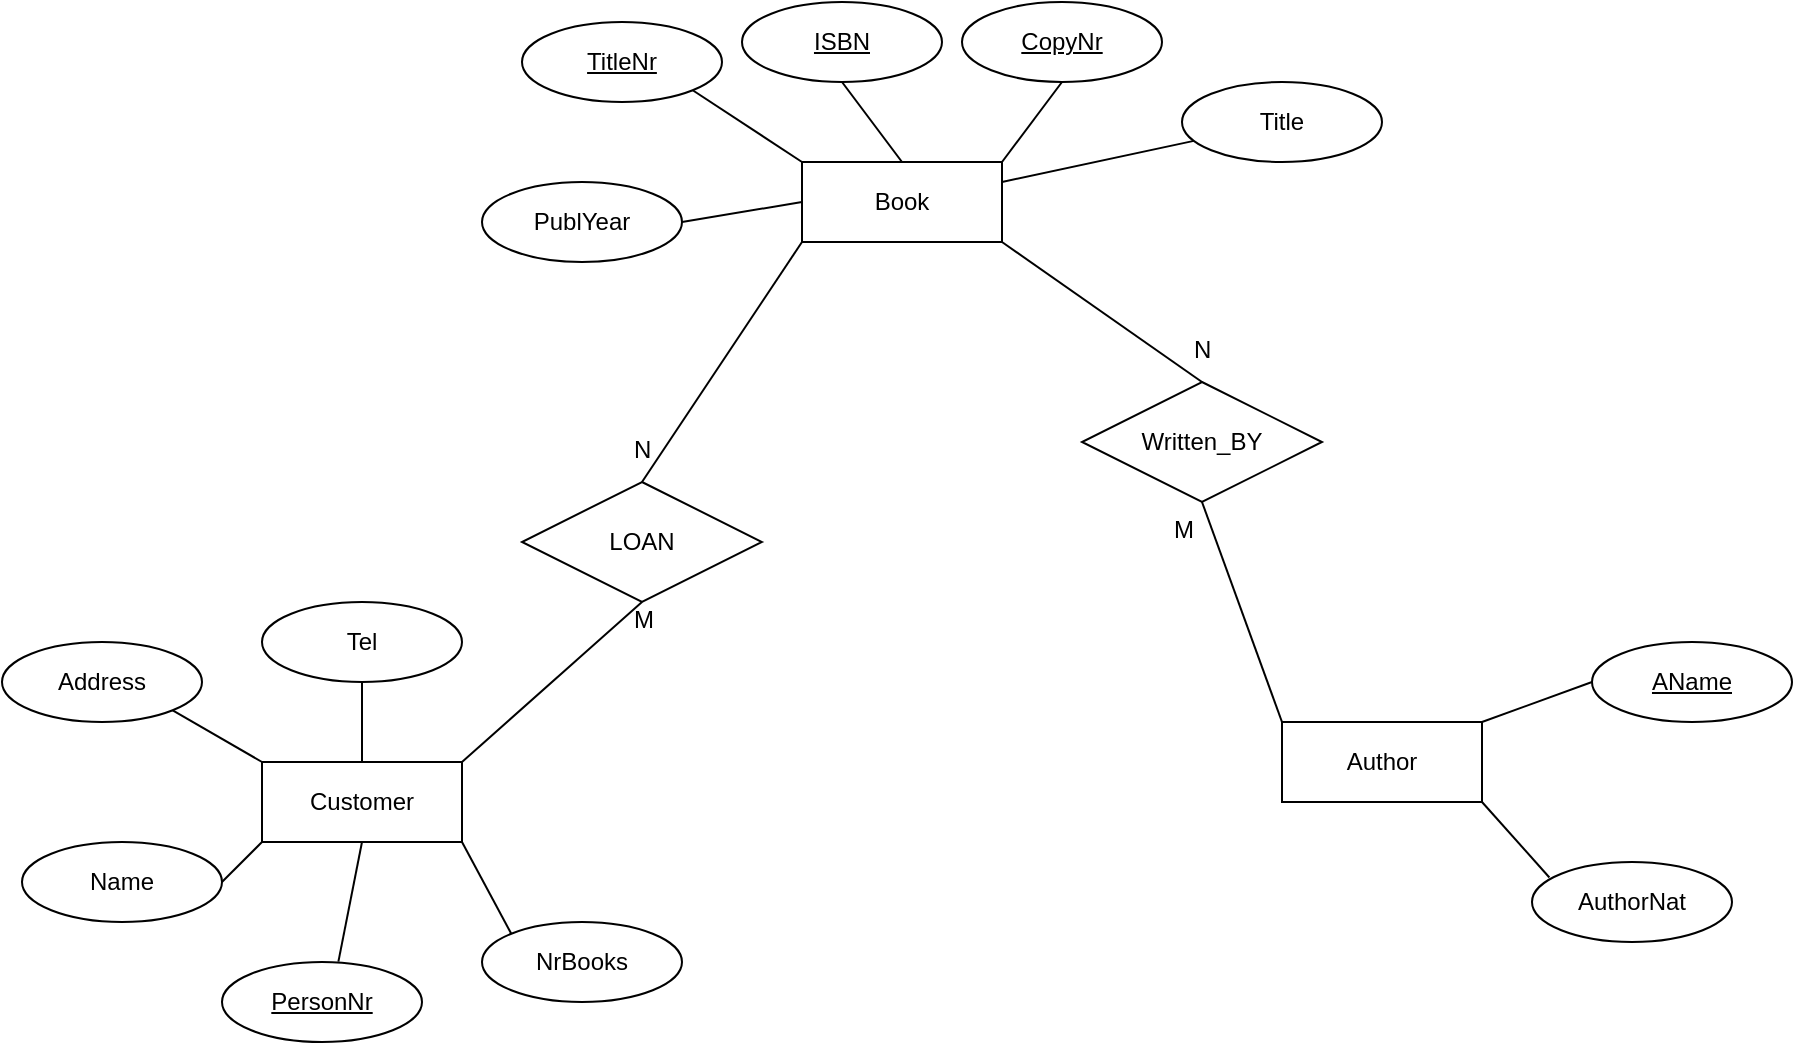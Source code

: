 <mxfile version="14.0.1" type="github">
  <diagram id="DU4CjxMif5-YunDEux9x" name="Page-1">
    <mxGraphModel dx="2150" dy="590" grid="1" gridSize="10" guides="1" tooltips="1" connect="1" arrows="1" fold="1" page="1" pageScale="1" pageWidth="850" pageHeight="1100" math="0" shadow="0">
      <root>
        <mxCell id="0" />
        <mxCell id="1" parent="0" />
        <mxCell id="i9QOnDys1VtDLzXmyhaR-1" value="Book" style="whiteSpace=wrap;html=1;align=center;" vertex="1" parent="1">
          <mxGeometry x="200" y="160" width="100" height="40" as="geometry" />
        </mxCell>
        <mxCell id="i9QOnDys1VtDLzXmyhaR-2" value="TitleNr" style="ellipse;whiteSpace=wrap;html=1;align=center;fontStyle=4;" vertex="1" parent="1">
          <mxGeometry x="60" y="90" width="100" height="40" as="geometry" />
        </mxCell>
        <mxCell id="i9QOnDys1VtDLzXmyhaR-3" value="ISBN" style="ellipse;whiteSpace=wrap;html=1;align=center;fontStyle=4;" vertex="1" parent="1">
          <mxGeometry x="170" y="80" width="100" height="40" as="geometry" />
        </mxCell>
        <mxCell id="i9QOnDys1VtDLzXmyhaR-4" value="CopyNr" style="ellipse;whiteSpace=wrap;html=1;align=center;fontStyle=4;" vertex="1" parent="1">
          <mxGeometry x="280" y="80" width="100" height="40" as="geometry" />
        </mxCell>
        <mxCell id="i9QOnDys1VtDLzXmyhaR-6" value="PublYear" style="ellipse;whiteSpace=wrap;html=1;align=center;" vertex="1" parent="1">
          <mxGeometry x="40" y="170" width="100" height="40" as="geometry" />
        </mxCell>
        <mxCell id="i9QOnDys1VtDLzXmyhaR-8" value="Title" style="ellipse;whiteSpace=wrap;html=1;align=center;" vertex="1" parent="1">
          <mxGeometry x="390" y="120" width="100" height="40" as="geometry" />
        </mxCell>
        <mxCell id="i9QOnDys1VtDLzXmyhaR-10" value="AuthorNat" style="ellipse;whiteSpace=wrap;html=1;align=center;" vertex="1" parent="1">
          <mxGeometry x="565" y="510" width="100" height="40" as="geometry" />
        </mxCell>
        <mxCell id="i9QOnDys1VtDLzXmyhaR-11" value="AName" style="ellipse;whiteSpace=wrap;html=1;align=center;fontStyle=4;" vertex="1" parent="1">
          <mxGeometry x="595" y="400" width="100" height="40" as="geometry" />
        </mxCell>
        <mxCell id="i9QOnDys1VtDLzXmyhaR-13" value="" style="endArrow=none;html=1;rounded=0;exitX=1;exitY=0.25;exitDx=0;exitDy=0;" edge="1" parent="1" source="i9QOnDys1VtDLzXmyhaR-1" target="i9QOnDys1VtDLzXmyhaR-8">
          <mxGeometry relative="1" as="geometry">
            <mxPoint x="345" y="300" as="sourcePoint" />
            <mxPoint x="505" y="300" as="targetPoint" />
          </mxGeometry>
        </mxCell>
        <mxCell id="i9QOnDys1VtDLzXmyhaR-14" value="" style="endArrow=none;html=1;rounded=0;entryX=0.5;entryY=1;entryDx=0;entryDy=0;exitX=1;exitY=0;exitDx=0;exitDy=0;" edge="1" parent="1" source="i9QOnDys1VtDLzXmyhaR-1" target="i9QOnDys1VtDLzXmyhaR-4">
          <mxGeometry relative="1" as="geometry">
            <mxPoint x="440" y="260" as="sourcePoint" />
            <mxPoint x="600" y="260" as="targetPoint" />
          </mxGeometry>
        </mxCell>
        <mxCell id="i9QOnDys1VtDLzXmyhaR-15" value="Author" style="whiteSpace=wrap;html=1;align=center;" vertex="1" parent="1">
          <mxGeometry x="440" y="440" width="100" height="40" as="geometry" />
        </mxCell>
        <mxCell id="i9QOnDys1VtDLzXmyhaR-17" value="Customer" style="whiteSpace=wrap;html=1;align=center;" vertex="1" parent="1">
          <mxGeometry x="-70" y="460" width="100" height="40" as="geometry" />
        </mxCell>
        <mxCell id="i9QOnDys1VtDLzXmyhaR-19" value="PersonNr" style="ellipse;whiteSpace=wrap;html=1;align=center;fontStyle=4;" vertex="1" parent="1">
          <mxGeometry x="-90" y="560" width="100" height="40" as="geometry" />
        </mxCell>
        <mxCell id="i9QOnDys1VtDLzXmyhaR-20" value="Name" style="ellipse;whiteSpace=wrap;html=1;align=center;" vertex="1" parent="1">
          <mxGeometry x="-190" y="500" width="100" height="40" as="geometry" />
        </mxCell>
        <mxCell id="i9QOnDys1VtDLzXmyhaR-21" value="Address" style="ellipse;whiteSpace=wrap;html=1;align=center;" vertex="1" parent="1">
          <mxGeometry x="-200" y="400" width="100" height="40" as="geometry" />
        </mxCell>
        <mxCell id="i9QOnDys1VtDLzXmyhaR-22" value="Tel" style="ellipse;whiteSpace=wrap;html=1;align=center;" vertex="1" parent="1">
          <mxGeometry x="-70" y="380" width="100" height="40" as="geometry" />
        </mxCell>
        <mxCell id="i9QOnDys1VtDLzXmyhaR-23" value="LOAN" style="shape=rhombus;perimeter=rhombusPerimeter;whiteSpace=wrap;html=1;align=center;" vertex="1" parent="1">
          <mxGeometry x="60" y="320" width="120" height="60" as="geometry" />
        </mxCell>
        <mxCell id="i9QOnDys1VtDLzXmyhaR-24" value="Written_BY" style="shape=rhombus;perimeter=rhombusPerimeter;whiteSpace=wrap;html=1;align=center;" vertex="1" parent="1">
          <mxGeometry x="340" y="270" width="120" height="60" as="geometry" />
        </mxCell>
        <mxCell id="i9QOnDys1VtDLzXmyhaR-25" value="N" style="text;strokeColor=none;fillColor=none;spacingLeft=4;spacingRight=4;overflow=hidden;rotatable=0;points=[[0,0.5],[1,0.5]];portConstraint=eastwest;fontSize=12;" vertex="1" parent="1">
          <mxGeometry x="110" y="290" width="40" height="30" as="geometry" />
        </mxCell>
        <mxCell id="i9QOnDys1VtDLzXmyhaR-26" value="M" style="text;strokeColor=none;fillColor=none;spacingLeft=4;spacingRight=4;overflow=hidden;rotatable=0;points=[[0,0.5],[1,0.5]];portConstraint=eastwest;fontSize=12;" vertex="1" parent="1">
          <mxGeometry x="110" y="375" width="40" height="30" as="geometry" />
        </mxCell>
        <mxCell id="i9QOnDys1VtDLzXmyhaR-27" value="" style="endArrow=none;html=1;rounded=0;entryX=1;entryY=0;entryDx=0;entryDy=0;exitX=0.5;exitY=1;exitDx=0;exitDy=0;" edge="1" parent="1" source="i9QOnDys1VtDLzXmyhaR-23" target="i9QOnDys1VtDLzXmyhaR-17">
          <mxGeometry relative="1" as="geometry">
            <mxPoint x="120" y="280" as="sourcePoint" />
            <mxPoint x="280" y="280" as="targetPoint" />
          </mxGeometry>
        </mxCell>
        <mxCell id="i9QOnDys1VtDLzXmyhaR-28" value="" style="endArrow=none;html=1;rounded=0;exitX=0.5;exitY=1;exitDx=0;exitDy=0;entryX=0.5;entryY=0;entryDx=0;entryDy=0;" edge="1" parent="1" source="i9QOnDys1VtDLzXmyhaR-22" target="i9QOnDys1VtDLzXmyhaR-17">
          <mxGeometry relative="1" as="geometry">
            <mxPoint x="150" y="380" as="sourcePoint" />
            <mxPoint x="310" y="380" as="targetPoint" />
          </mxGeometry>
        </mxCell>
        <mxCell id="i9QOnDys1VtDLzXmyhaR-29" value="" style="endArrow=none;html=1;rounded=0;exitX=1;exitY=1;exitDx=0;exitDy=0;entryX=0;entryY=0;entryDx=0;entryDy=0;" edge="1" parent="1" source="i9QOnDys1VtDLzXmyhaR-21" target="i9QOnDys1VtDLzXmyhaR-17">
          <mxGeometry relative="1" as="geometry">
            <mxPoint x="150" y="380" as="sourcePoint" />
            <mxPoint x="310" y="380" as="targetPoint" />
          </mxGeometry>
        </mxCell>
        <mxCell id="i9QOnDys1VtDLzXmyhaR-30" value="" style="endArrow=none;html=1;rounded=0;exitX=1;exitY=0.5;exitDx=0;exitDy=0;entryX=0;entryY=1;entryDx=0;entryDy=0;" edge="1" parent="1" source="i9QOnDys1VtDLzXmyhaR-20" target="i9QOnDys1VtDLzXmyhaR-17">
          <mxGeometry relative="1" as="geometry">
            <mxPoint x="150" y="380" as="sourcePoint" />
            <mxPoint x="310" y="380" as="targetPoint" />
          </mxGeometry>
        </mxCell>
        <mxCell id="i9QOnDys1VtDLzXmyhaR-31" value="" style="endArrow=none;html=1;rounded=0;exitX=0.582;exitY=-0.005;exitDx=0;exitDy=0;exitPerimeter=0;entryX=0.5;entryY=1;entryDx=0;entryDy=0;" edge="1" parent="1" source="i9QOnDys1VtDLzXmyhaR-19" target="i9QOnDys1VtDLzXmyhaR-17">
          <mxGeometry relative="1" as="geometry">
            <mxPoint x="150" y="430" as="sourcePoint" />
            <mxPoint x="310" y="430" as="targetPoint" />
          </mxGeometry>
        </mxCell>
        <mxCell id="i9QOnDys1VtDLzXmyhaR-32" value="" style="endArrow=none;html=1;rounded=0;exitX=0.5;exitY=0;exitDx=0;exitDy=0;entryX=0;entryY=1;entryDx=0;entryDy=0;" edge="1" parent="1" source="i9QOnDys1VtDLzXmyhaR-23" target="i9QOnDys1VtDLzXmyhaR-1">
          <mxGeometry relative="1" as="geometry">
            <mxPoint x="280" y="240" as="sourcePoint" />
            <mxPoint x="440" y="240" as="targetPoint" />
          </mxGeometry>
        </mxCell>
        <mxCell id="i9QOnDys1VtDLzXmyhaR-33" value="" style="endArrow=none;html=1;rounded=0;exitX=0.5;exitY=1;exitDx=0;exitDy=0;entryX=0.5;entryY=0;entryDx=0;entryDy=0;" edge="1" parent="1" source="i9QOnDys1VtDLzXmyhaR-3" target="i9QOnDys1VtDLzXmyhaR-1">
          <mxGeometry relative="1" as="geometry">
            <mxPoint x="390" y="240" as="sourcePoint" />
            <mxPoint x="550" y="240" as="targetPoint" />
          </mxGeometry>
        </mxCell>
        <mxCell id="i9QOnDys1VtDLzXmyhaR-34" value="" style="endArrow=none;html=1;rounded=0;exitX=1;exitY=1;exitDx=0;exitDy=0;entryX=0.5;entryY=0;entryDx=0;entryDy=0;" edge="1" parent="1" source="i9QOnDys1VtDLzXmyhaR-1" target="i9QOnDys1VtDLzXmyhaR-24">
          <mxGeometry relative="1" as="geometry">
            <mxPoint x="390" y="240" as="sourcePoint" />
            <mxPoint x="550" y="240" as="targetPoint" />
          </mxGeometry>
        </mxCell>
        <mxCell id="i9QOnDys1VtDLzXmyhaR-35" value="" style="endArrow=none;html=1;rounded=0;exitX=0.5;exitY=1;exitDx=0;exitDy=0;entryX=0;entryY=0;entryDx=0;entryDy=0;" edge="1" parent="1" source="i9QOnDys1VtDLzXmyhaR-24" target="i9QOnDys1VtDLzXmyhaR-15">
          <mxGeometry relative="1" as="geometry">
            <mxPoint x="390" y="240" as="sourcePoint" />
            <mxPoint x="550" y="240" as="targetPoint" />
          </mxGeometry>
        </mxCell>
        <mxCell id="i9QOnDys1VtDLzXmyhaR-36" value="" style="endArrow=none;html=1;rounded=0;entryX=0;entryY=0.5;entryDx=0;entryDy=0;exitX=1;exitY=0;exitDx=0;exitDy=0;" edge="1" parent="1" source="i9QOnDys1VtDLzXmyhaR-15" target="i9QOnDys1VtDLzXmyhaR-11">
          <mxGeometry relative="1" as="geometry">
            <mxPoint x="405" y="380" as="sourcePoint" />
            <mxPoint x="565" y="380" as="targetPoint" />
          </mxGeometry>
        </mxCell>
        <mxCell id="i9QOnDys1VtDLzXmyhaR-37" value="" style="endArrow=none;html=1;rounded=0;entryX=0.087;entryY=0.194;entryDx=0;entryDy=0;entryPerimeter=0;exitX=1;exitY=1;exitDx=0;exitDy=0;" edge="1" parent="1" source="i9QOnDys1VtDLzXmyhaR-15" target="i9QOnDys1VtDLzXmyhaR-10">
          <mxGeometry relative="1" as="geometry">
            <mxPoint x="405" y="510" as="sourcePoint" />
            <mxPoint x="565" y="510" as="targetPoint" />
          </mxGeometry>
        </mxCell>
        <mxCell id="i9QOnDys1VtDLzXmyhaR-38" value="N" style="text;strokeColor=none;fillColor=none;spacingLeft=4;spacingRight=4;overflow=hidden;rotatable=0;points=[[0,0.5],[1,0.5]];portConstraint=eastwest;fontSize=12;" vertex="1" parent="1">
          <mxGeometry x="390" y="240" width="40" height="30" as="geometry" />
        </mxCell>
        <mxCell id="i9QOnDys1VtDLzXmyhaR-39" value="M" style="text;strokeColor=none;fillColor=none;spacingLeft=4;spacingRight=4;overflow=hidden;rotatable=0;points=[[0,0.5],[1,0.5]];portConstraint=eastwest;fontSize=12;" vertex="1" parent="1">
          <mxGeometry x="380" y="330" width="40" height="30" as="geometry" />
        </mxCell>
        <mxCell id="i9QOnDys1VtDLzXmyhaR-40" value="" style="endArrow=none;html=1;rounded=0;entryX=1;entryY=1;entryDx=0;entryDy=0;exitX=0;exitY=0;exitDx=0;exitDy=0;" edge="1" parent="1" source="i9QOnDys1VtDLzXmyhaR-1" target="i9QOnDys1VtDLzXmyhaR-2">
          <mxGeometry relative="1" as="geometry">
            <mxPoint x="10" y="300" as="sourcePoint" />
            <mxPoint x="170" y="300" as="targetPoint" />
          </mxGeometry>
        </mxCell>
        <mxCell id="i9QOnDys1VtDLzXmyhaR-41" value="" style="endArrow=none;html=1;rounded=0;exitX=1;exitY=0.5;exitDx=0;exitDy=0;entryX=0;entryY=0.5;entryDx=0;entryDy=0;" edge="1" parent="1" source="i9QOnDys1VtDLzXmyhaR-6" target="i9QOnDys1VtDLzXmyhaR-1">
          <mxGeometry relative="1" as="geometry">
            <mxPoint x="80" y="260" as="sourcePoint" />
            <mxPoint x="240" y="260" as="targetPoint" />
          </mxGeometry>
        </mxCell>
        <mxCell id="i9QOnDys1VtDLzXmyhaR-42" value="NrBooks" style="ellipse;whiteSpace=wrap;html=1;align=center;" vertex="1" parent="1">
          <mxGeometry x="40" y="540" width="100" height="40" as="geometry" />
        </mxCell>
        <mxCell id="i9QOnDys1VtDLzXmyhaR-43" value="" style="endArrow=none;html=1;rounded=0;entryX=0;entryY=0;entryDx=0;entryDy=0;exitX=1;exitY=1;exitDx=0;exitDy=0;" edge="1" parent="1" source="i9QOnDys1VtDLzXmyhaR-17" target="i9QOnDys1VtDLzXmyhaR-42">
          <mxGeometry relative="1" as="geometry">
            <mxPoint x="-130" y="390" as="sourcePoint" />
            <mxPoint x="30" y="390" as="targetPoint" />
          </mxGeometry>
        </mxCell>
      </root>
    </mxGraphModel>
  </diagram>
</mxfile>
